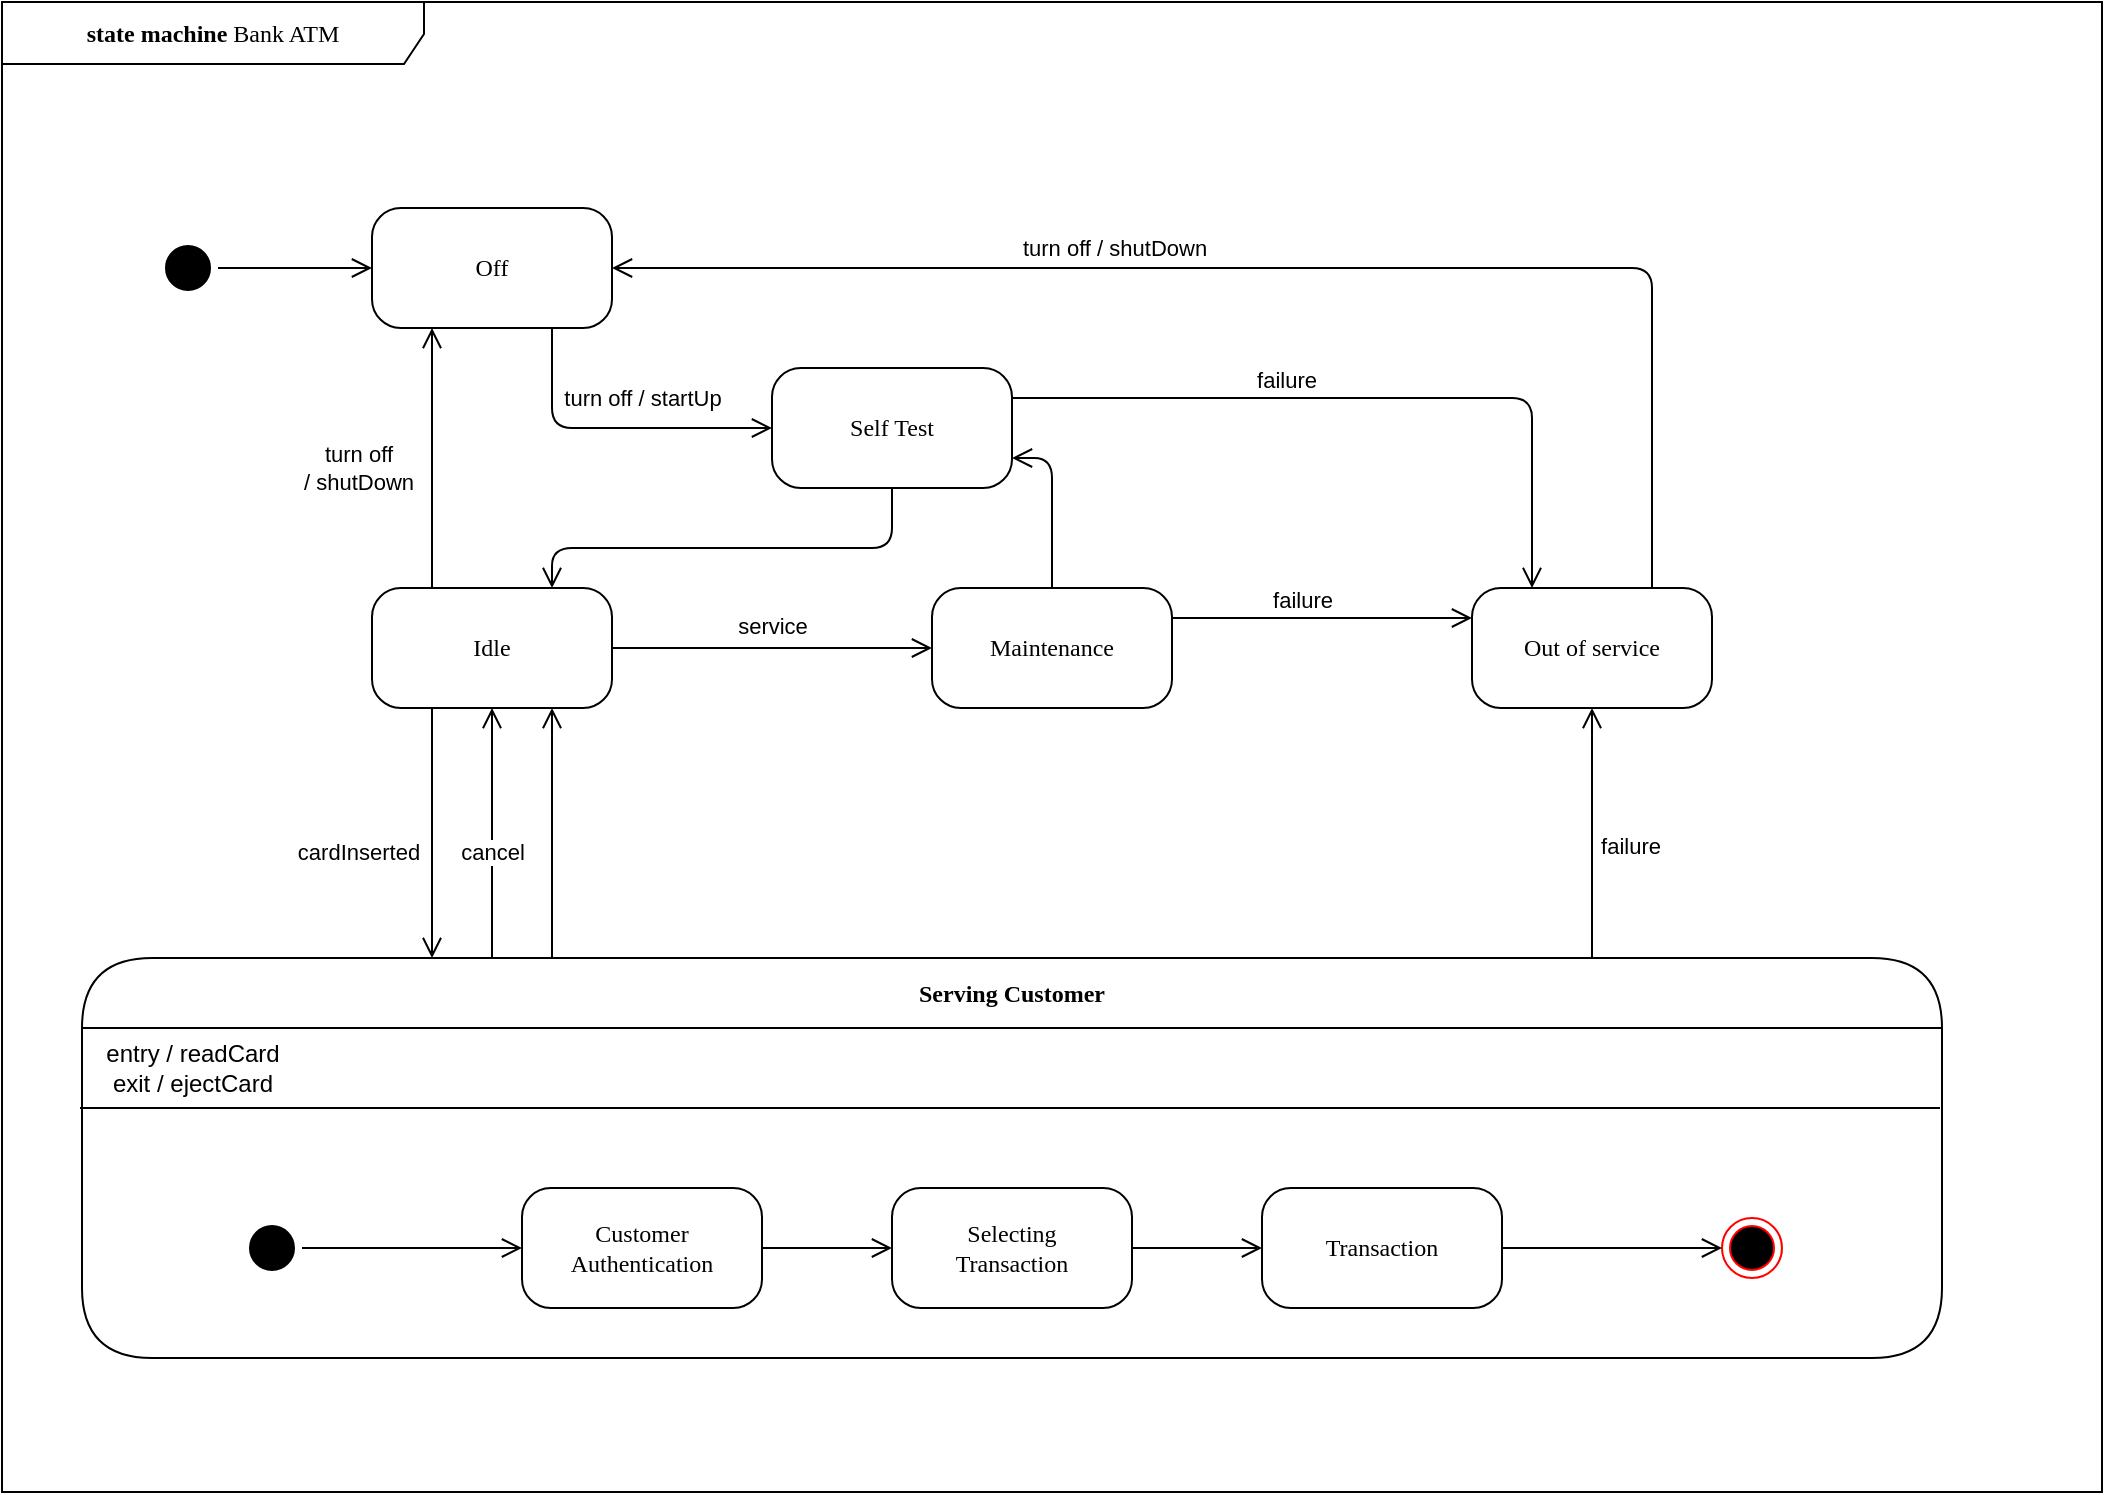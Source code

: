 <mxfile version="22.0.4" type="google">
  <diagram name="Page-1" id="58cdce13-f638-feb5-8d6f-7d28b1aa9fa0">
    <mxGraphModel grid="0" page="1" gridSize="10" guides="1" tooltips="1" connect="1" arrows="1" fold="1" pageScale="1" pageWidth="1100" pageHeight="850" background="none" math="0" shadow="0">
      <root>
        <mxCell id="0" />
        <mxCell id="1" parent="0" />
        <mxCell id="382b91b5511bd0f7-1" value="" style="ellipse;html=1;shape=startState;fillColor=#000000;strokeColor=#000000;rounded=1;shadow=0;comic=0;labelBackgroundColor=none;fontFamily=Verdana;fontSize=12;fontColor=#000000;align=center;direction=south;" vertex="1" parent="1">
          <mxGeometry x="103" y="171" width="30" height="30" as="geometry" />
        </mxCell>
        <mxCell id="382b91b5511bd0f7-5" value="Idle" style="rounded=1;whiteSpace=wrap;html=1;arcSize=24;fillColor=none;strokeColor=#000000;shadow=0;comic=0;labelBackgroundColor=none;fontFamily=Verdana;fontSize=12;fontColor=#000000;align=center;" vertex="1" parent="1">
          <mxGeometry x="210" y="346" width="120" height="60" as="geometry" />
        </mxCell>
        <mxCell id="382b91b5511bd0f7-6" value="Off" style="rounded=1;whiteSpace=wrap;html=1;arcSize=24;fillColor=none;strokeColor=#000000;shadow=0;comic=0;labelBackgroundColor=none;fontFamily=Verdana;fontSize=12;fontColor=#000000;align=center;" vertex="1" parent="1">
          <mxGeometry x="210" y="156" width="120" height="60" as="geometry" />
        </mxCell>
        <mxCell id="3cde6dad864a17aa-3" style="edgeStyle=orthogonalEdgeStyle;html=1;exitX=1;exitY=0.25;entryX=0.25;entryY=0;labelBackgroundColor=none;endArrow=open;endSize=8;strokeColor=#000000;fontFamily=Verdana;fontSize=12;align=left;fillColor=none;" edge="1" parent="1" source="382b91b5511bd0f7-7" target="382b91b5511bd0f7-9">
          <mxGeometry relative="1" as="geometry" />
        </mxCell>
        <mxCell id="ulhHq2SLIuZRjMTelluO-8" value="failure" style="edgeLabel;html=1;align=center;verticalAlign=middle;resizable=0;points=[];" connectable="0" vertex="1" parent="3cde6dad864a17aa-3">
          <mxGeometry x="-0.305" y="1" relative="1" as="geometry">
            <mxPoint x="13" y="-8" as="offset" />
          </mxGeometry>
        </mxCell>
        <mxCell id="382b91b5511bd0f7-7" value="Self Test" style="rounded=1;whiteSpace=wrap;html=1;arcSize=24;fillColor=none;strokeColor=#000000;shadow=0;comic=0;labelBackgroundColor=none;fontFamily=Verdana;fontSize=12;fontColor=#000000;align=center;" vertex="1" parent="1">
          <mxGeometry x="410" y="236" width="120" height="60" as="geometry" />
        </mxCell>
        <mxCell id="3cde6dad864a17aa-4" style="edgeStyle=orthogonalEdgeStyle;html=1;exitX=0.75;exitY=0;entryX=1;entryY=0.5;labelBackgroundColor=none;endArrow=open;endSize=8;strokeColor=#000000;fontFamily=Verdana;fontSize=12;align=left;fillColor=none;" edge="1" parent="1" source="382b91b5511bd0f7-9" target="382b91b5511bd0f7-6">
          <mxGeometry relative="1" as="geometry">
            <Array as="points">
              <mxPoint x="850" y="186" />
            </Array>
          </mxGeometry>
        </mxCell>
        <mxCell id="ulhHq2SLIuZRjMTelluO-6" value="turn off / shutDown" style="edgeLabel;html=1;align=center;verticalAlign=middle;resizable=0;points=[];" connectable="0" vertex="1" parent="3cde6dad864a17aa-4">
          <mxGeometry x="0.274" y="-1" relative="1" as="geometry">
            <mxPoint x="4" y="-9" as="offset" />
          </mxGeometry>
        </mxCell>
        <mxCell id="382b91b5511bd0f7-9" value="Out of service" style="rounded=1;whiteSpace=wrap;html=1;arcSize=24;fillColor=none;strokeColor=#000000;shadow=0;comic=0;labelBackgroundColor=none;fontFamily=Verdana;fontSize=12;fontColor=#000000;align=center;" vertex="1" parent="1">
          <mxGeometry x="760" y="346" width="120" height="60" as="geometry" />
        </mxCell>
        <mxCell id="382b91b5511bd0f7-10" value="Maintenance" style="rounded=1;whiteSpace=wrap;html=1;arcSize=24;fillColor=none;strokeColor=#000000;shadow=0;comic=0;labelBackgroundColor=none;fontFamily=Verdana;fontSize=12;fontColor=#000000;align=center;" vertex="1" parent="1">
          <mxGeometry x="490" y="346" width="120" height="60" as="geometry" />
        </mxCell>
        <mxCell id="3cde6dad864a17aa-5" style="edgeStyle=elbowEdgeStyle;html=1;labelBackgroundColor=none;endArrow=open;endSize=8;strokeColor=#000000;fontFamily=Verdana;fontSize=12;align=left;fillColor=none;" edge="1" parent="1" source="2a3bc250acf0617d-7" target="382b91b5511bd0f7-9">
          <mxGeometry relative="1" as="geometry" />
        </mxCell>
        <mxCell id="2a3bc250acf0617d-7" value="Serving Customer" style="swimlane;whiteSpace=wrap;html=1;rounded=1;shadow=0;comic=0;labelBackgroundColor=none;strokeWidth=1;fontFamily=Verdana;fontSize=12;align=center;startSize=35;arcSize=45;" vertex="1" parent="1">
          <mxGeometry x="65" y="531" width="930" height="200" as="geometry">
            <mxRectangle x="95" y="495" width="160" height="30" as="alternateBounds" />
          </mxGeometry>
        </mxCell>
        <mxCell id="3cde6dad864a17aa-10" style="edgeStyle=elbowEdgeStyle;html=1;labelBackgroundColor=none;endArrow=open;endSize=8;strokeColor=#000000;fontFamily=Verdana;fontSize=12;align=left;fillColor=none;" edge="1" parent="2a3bc250acf0617d-7" source="382b91b5511bd0f7-8" target="3cde6dad864a17aa-1">
          <mxGeometry relative="1" as="geometry" />
        </mxCell>
        <mxCell id="382b91b5511bd0f7-8" value="Customer&lt;br&gt;Authentication" style="rounded=1;whiteSpace=wrap;html=1;arcSize=24;fillColor=none;strokeColor=#000000;shadow=0;comic=0;labelBackgroundColor=none;fontFamily=Verdana;fontSize=12;fontColor=#000000;align=center;" vertex="1" parent="2a3bc250acf0617d-7">
          <mxGeometry x="220" y="115" width="120" height="60" as="geometry" />
        </mxCell>
        <mxCell id="24f968d109e7d6b4-3" value="" style="ellipse;html=1;shape=endState;fillColor=#000000;strokeColor=#ff0000;rounded=1;shadow=0;comic=0;labelBackgroundColor=none;fontFamily=Verdana;fontSize=12;fontColor=#000000;align=center;" vertex="1" parent="2a3bc250acf0617d-7">
          <mxGeometry x="820" y="130" width="30" height="30" as="geometry" />
        </mxCell>
        <mxCell id="3cde6dad864a17aa-9" style="edgeStyle=elbowEdgeStyle;html=1;labelBackgroundColor=none;endArrow=open;endSize=8;strokeColor=#000000;fontFamily=Verdana;fontSize=12;align=left;fillColor=none;" edge="1" parent="2a3bc250acf0617d-7" source="2a3bc250acf0617d-3" target="382b91b5511bd0f7-8">
          <mxGeometry relative="1" as="geometry" />
        </mxCell>
        <mxCell id="2a3bc250acf0617d-3" value="" style="ellipse;html=1;shape=startState;fillColor=#000000;strokeColor=#000000;rounded=1;shadow=0;comic=0;labelBackgroundColor=none;fontFamily=Verdana;fontSize=12;fontColor=#000000;align=center;direction=south;" vertex="1" parent="2a3bc250acf0617d-7">
          <mxGeometry x="80" y="130" width="30" height="30" as="geometry" />
        </mxCell>
        <mxCell id="3cde6dad864a17aa-11" style="edgeStyle=elbowEdgeStyle;html=1;labelBackgroundColor=none;endArrow=open;endSize=8;strokeColor=#000000;fontFamily=Verdana;fontSize=12;align=left;fillColor=none;" edge="1" parent="2a3bc250acf0617d-7" source="3cde6dad864a17aa-1" target="3cde6dad864a17aa-2">
          <mxGeometry relative="1" as="geometry" />
        </mxCell>
        <mxCell id="3cde6dad864a17aa-1" value="Selecting&lt;br&gt;Transaction" style="rounded=1;whiteSpace=wrap;html=1;arcSize=24;fillColor=none;strokeColor=#000000;shadow=0;comic=0;labelBackgroundColor=none;fontFamily=Verdana;fontSize=12;fontColor=#000000;align=center;" vertex="1" parent="2a3bc250acf0617d-7">
          <mxGeometry x="405" y="115" width="120" height="60" as="geometry" />
        </mxCell>
        <mxCell id="3cde6dad864a17aa-12" style="edgeStyle=elbowEdgeStyle;html=1;labelBackgroundColor=none;endArrow=open;endSize=8;strokeColor=#000000;fontFamily=Verdana;fontSize=12;align=left;fillColor=none;" edge="1" parent="2a3bc250acf0617d-7" source="3cde6dad864a17aa-2" target="24f968d109e7d6b4-3">
          <mxGeometry relative="1" as="geometry" />
        </mxCell>
        <mxCell id="3cde6dad864a17aa-2" value="Transaction" style="rounded=1;whiteSpace=wrap;html=1;arcSize=24;fillColor=none;strokeColor=#000000;shadow=0;comic=0;labelBackgroundColor=none;fontFamily=Verdana;fontSize=12;fontColor=#000000;align=center;" vertex="1" parent="2a3bc250acf0617d-7">
          <mxGeometry x="590" y="115" width="120" height="60" as="geometry" />
        </mxCell>
        <mxCell id="ulhHq2SLIuZRjMTelluO-4" value="entry / readCard&lt;br&gt;exit / ejectCard" style="text;html=1;align=center;verticalAlign=middle;resizable=0;points=[];autosize=1;strokeColor=none;fillColor=none;" vertex="1" parent="2a3bc250acf0617d-7">
          <mxGeometry y="35" width="110" height="40" as="geometry" />
        </mxCell>
        <mxCell id="2a3bc250acf0617d-8" value="&lt;b&gt;state machine&lt;/b&gt;&amp;nbsp;Bank ATM" style="shape=umlFrame;whiteSpace=wrap;html=1;rounded=1;shadow=0;comic=0;labelBackgroundColor=none;strokeWidth=1;fontFamily=Verdana;fontSize=12;align=center;width=211;height=31;" vertex="1" parent="1">
          <mxGeometry x="25" y="53" width="1050" height="745" as="geometry" />
        </mxCell>
        <mxCell id="2a3bc250acf0617d-9" style="edgeStyle=orthogonalEdgeStyle;html=1;labelBackgroundColor=none;endArrow=open;endSize=8;strokeColor=#000000;fontFamily=Verdana;fontSize=12;align=left;fillColor=none;" edge="1" parent="1" source="382b91b5511bd0f7-1" target="382b91b5511bd0f7-6">
          <mxGeometry relative="1" as="geometry" />
        </mxCell>
        <mxCell id="2a3bc250acf0617d-10" style="edgeStyle=orthogonalEdgeStyle;html=1;labelBackgroundColor=none;endArrow=open;endSize=8;strokeColor=#000000;fontFamily=Verdana;fontSize=12;align=left;entryX=0;entryY=0.5;fillColor=none;" edge="1" parent="1" source="382b91b5511bd0f7-6" target="382b91b5511bd0f7-7">
          <mxGeometry relative="1" as="geometry">
            <Array as="points">
              <mxPoint x="300" y="266" />
            </Array>
          </mxGeometry>
        </mxCell>
        <mxCell id="ulhHq2SLIuZRjMTelluO-7" value="turn off / startUp" style="edgeLabel;html=1;align=center;verticalAlign=middle;resizable=0;points=[];" connectable="0" vertex="1" parent="2a3bc250acf0617d-10">
          <mxGeometry x="-0.668" y="-3" relative="1" as="geometry">
            <mxPoint x="48" y="8" as="offset" />
          </mxGeometry>
        </mxCell>
        <mxCell id="2a3bc250acf0617d-11" style="edgeStyle=orthogonalEdgeStyle;html=1;entryX=0.75;entryY=0;labelBackgroundColor=none;endArrow=open;endSize=8;strokeColor=#000000;fontFamily=Verdana;fontSize=12;align=left;exitX=0.5;exitY=1;fillColor=none;" edge="1" parent="1" source="382b91b5511bd0f7-7" target="382b91b5511bd0f7-5">
          <mxGeometry relative="1" as="geometry">
            <mxPoint x="490" y="336" as="sourcePoint" />
            <Array as="points">
              <mxPoint x="470" y="326" />
              <mxPoint x="300" y="326" />
            </Array>
          </mxGeometry>
        </mxCell>
        <mxCell id="2a3bc250acf0617d-12" style="edgeStyle=orthogonalEdgeStyle;html=1;exitX=0.25;exitY=0;entryX=0.25;entryY=1;labelBackgroundColor=none;endArrow=open;endSize=8;strokeColor=#000000;fontFamily=Verdana;fontSize=12;align=left;fillColor=none;" edge="1" parent="1" source="382b91b5511bd0f7-5" target="382b91b5511bd0f7-6">
          <mxGeometry relative="1" as="geometry" />
        </mxCell>
        <mxCell id="2a3bc250acf0617d-13" style="edgeStyle=orthogonalEdgeStyle;html=1;exitX=1;exitY=0.5;entryX=0;entryY=0.5;labelBackgroundColor=none;endArrow=open;endSize=8;strokeColor=#000000;fontFamily=Verdana;fontSize=12;align=left;fillColor=none;" edge="1" parent="1" source="382b91b5511bd0f7-5" target="382b91b5511bd0f7-10">
          <mxGeometry relative="1" as="geometry" />
        </mxCell>
        <mxCell id="ulhHq2SLIuZRjMTelluO-11" value="service" style="edgeLabel;html=1;align=center;verticalAlign=middle;resizable=0;points=[];" connectable="0" vertex="1" parent="2a3bc250acf0617d-13">
          <mxGeometry x="-0.31" y="10" relative="1" as="geometry">
            <mxPoint x="25" y="-1" as="offset" />
          </mxGeometry>
        </mxCell>
        <mxCell id="2a3bc250acf0617d-14" style="edgeStyle=orthogonalEdgeStyle;html=1;exitX=0.5;exitY=0;entryX=1;entryY=0.75;labelBackgroundColor=none;endArrow=open;endSize=8;strokeColor=#000000;fontFamily=Verdana;fontSize=12;align=left;fillColor=none;" edge="1" parent="1" source="382b91b5511bd0f7-10" target="382b91b5511bd0f7-7">
          <mxGeometry relative="1" as="geometry" />
        </mxCell>
        <mxCell id="2a3bc250acf0617d-15" style="edgeStyle=orthogonalEdgeStyle;html=1;exitX=1;exitY=0.25;entryX=0;entryY=0.25;labelBackgroundColor=none;endArrow=open;endSize=8;strokeColor=#000000;fontFamily=Verdana;fontSize=12;align=left;fillColor=none;" edge="1" parent="1" source="382b91b5511bd0f7-10" target="382b91b5511bd0f7-9">
          <mxGeometry relative="1" as="geometry" />
        </mxCell>
        <mxCell id="3cde6dad864a17aa-6" style="edgeStyle=elbowEdgeStyle;html=1;labelBackgroundColor=none;endArrow=open;endSize=8;strokeColor=#000000;fontFamily=Verdana;fontSize=12;align=left;entryX=0.75;entryY=1;fillColor=none;" edge="1" parent="1" source="2a3bc250acf0617d-7" target="382b91b5511bd0f7-5">
          <mxGeometry relative="1" as="geometry">
            <mxPoint x="310" y="541" as="sourcePoint" />
            <mxPoint x="310" y="416" as="targetPoint" />
          </mxGeometry>
        </mxCell>
        <mxCell id="3cde6dad864a17aa-7" style="edgeStyle=elbowEdgeStyle;html=1;labelBackgroundColor=none;endArrow=open;endSize=8;strokeColor=#000000;fontFamily=Verdana;fontSize=12;align=left;entryX=0.5;entryY=1;fillColor=none;" edge="1" parent="1" source="2a3bc250acf0617d-7" target="382b91b5511bd0f7-5">
          <mxGeometry relative="1" as="geometry">
            <mxPoint x="310" y="541" as="sourcePoint" />
            <mxPoint x="310" y="416" as="targetPoint" />
          </mxGeometry>
        </mxCell>
        <mxCell id="ulhHq2SLIuZRjMTelluO-12" value="cancel" style="edgeLabel;html=1;align=center;verticalAlign=middle;resizable=0;points=[];" connectable="0" vertex="1" parent="3cde6dad864a17aa-7">
          <mxGeometry x="-0.039" y="-8" relative="1" as="geometry">
            <mxPoint x="-8" y="7" as="offset" />
          </mxGeometry>
        </mxCell>
        <mxCell id="3cde6dad864a17aa-8" style="edgeStyle=elbowEdgeStyle;html=1;labelBackgroundColor=none;endArrow=open;endSize=8;strokeColor=#000000;fontFamily=Verdana;fontSize=12;align=left;exitX=0.25;exitY=1;fillColor=none;" edge="1" parent="1" source="382b91b5511bd0f7-5" target="2a3bc250acf0617d-7">
          <mxGeometry relative="1" as="geometry">
            <mxPoint x="320" y="551" as="sourcePoint" />
            <mxPoint x="320" y="426" as="targetPoint" />
          </mxGeometry>
        </mxCell>
        <mxCell id="ulhHq2SLIuZRjMTelluO-13" value="cardInserted" style="edgeLabel;html=1;align=center;verticalAlign=middle;resizable=0;points=[];" connectable="0" vertex="1" parent="3cde6dad864a17aa-8">
          <mxGeometry x="0.001" y="-6" relative="1" as="geometry">
            <mxPoint x="-31" y="9" as="offset" />
          </mxGeometry>
        </mxCell>
        <mxCell id="ulhHq2SLIuZRjMTelluO-5" value="" style="endArrow=none;html=1;rounded=0;" edge="1" parent="1">
          <mxGeometry width="50" height="50" relative="1" as="geometry">
            <mxPoint x="64" y="606" as="sourcePoint" />
            <mxPoint x="994" y="606" as="targetPoint" />
          </mxGeometry>
        </mxCell>
        <mxCell id="ulhHq2SLIuZRjMTelluO-9" value="failure" style="edgeLabel;html=1;align=center;verticalAlign=middle;resizable=0;points=[];" connectable="0" vertex="1" parent="1">
          <mxGeometry x="684.999" y="248.0" as="geometry">
            <mxPoint x="-10" y="104" as="offset" />
          </mxGeometry>
        </mxCell>
        <mxCell id="ulhHq2SLIuZRjMTelluO-10" value="failure" style="edgeLabel;html=1;align=center;verticalAlign=middle;resizable=0;points=[];" connectable="0" vertex="1" parent="1">
          <mxGeometry x="848.999" y="371.0" as="geometry">
            <mxPoint x="-10" y="104" as="offset" />
          </mxGeometry>
        </mxCell>
        <mxCell id="ulhHq2SLIuZRjMTelluO-14" value="turn off &lt;br&gt;/ shutDown" style="edgeLabel;html=1;align=center;verticalAlign=middle;resizable=0;points=[];" connectable="0" vertex="1" parent="1">
          <mxGeometry x="203.0" y="285.998" as="geometry" />
        </mxCell>
      </root>
    </mxGraphModel>
  </diagram>
</mxfile>
